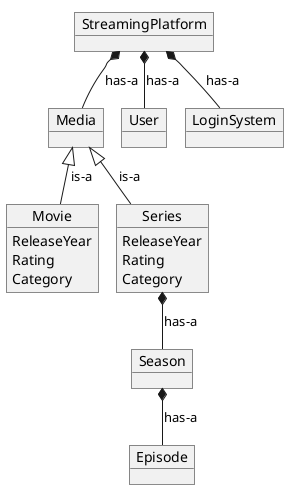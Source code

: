 @startuml
!pragma layout smetana
'https://plantuml.com/sequence-diagram

object StreamingPlatform
object Media
object Movie
object Series

object Season
object Episode

object User
object LoginSystem

StreamingPlatform *-- Media : has-a
StreamingPlatform *-- LoginSystem : has-a
StreamingPlatform *-- User : has-a

Media <|-- Movie : is-a
Media <|-- Series : is-a


Series *-- Season : has-a
Season *-- Episode : has-a
Series : ReleaseYear
Series : Rating
Series : Category

'Series *-- Category



'Movie *-- Category

Movie : ReleaseYear
Movie : Rating
Movie : Category


@enduml

